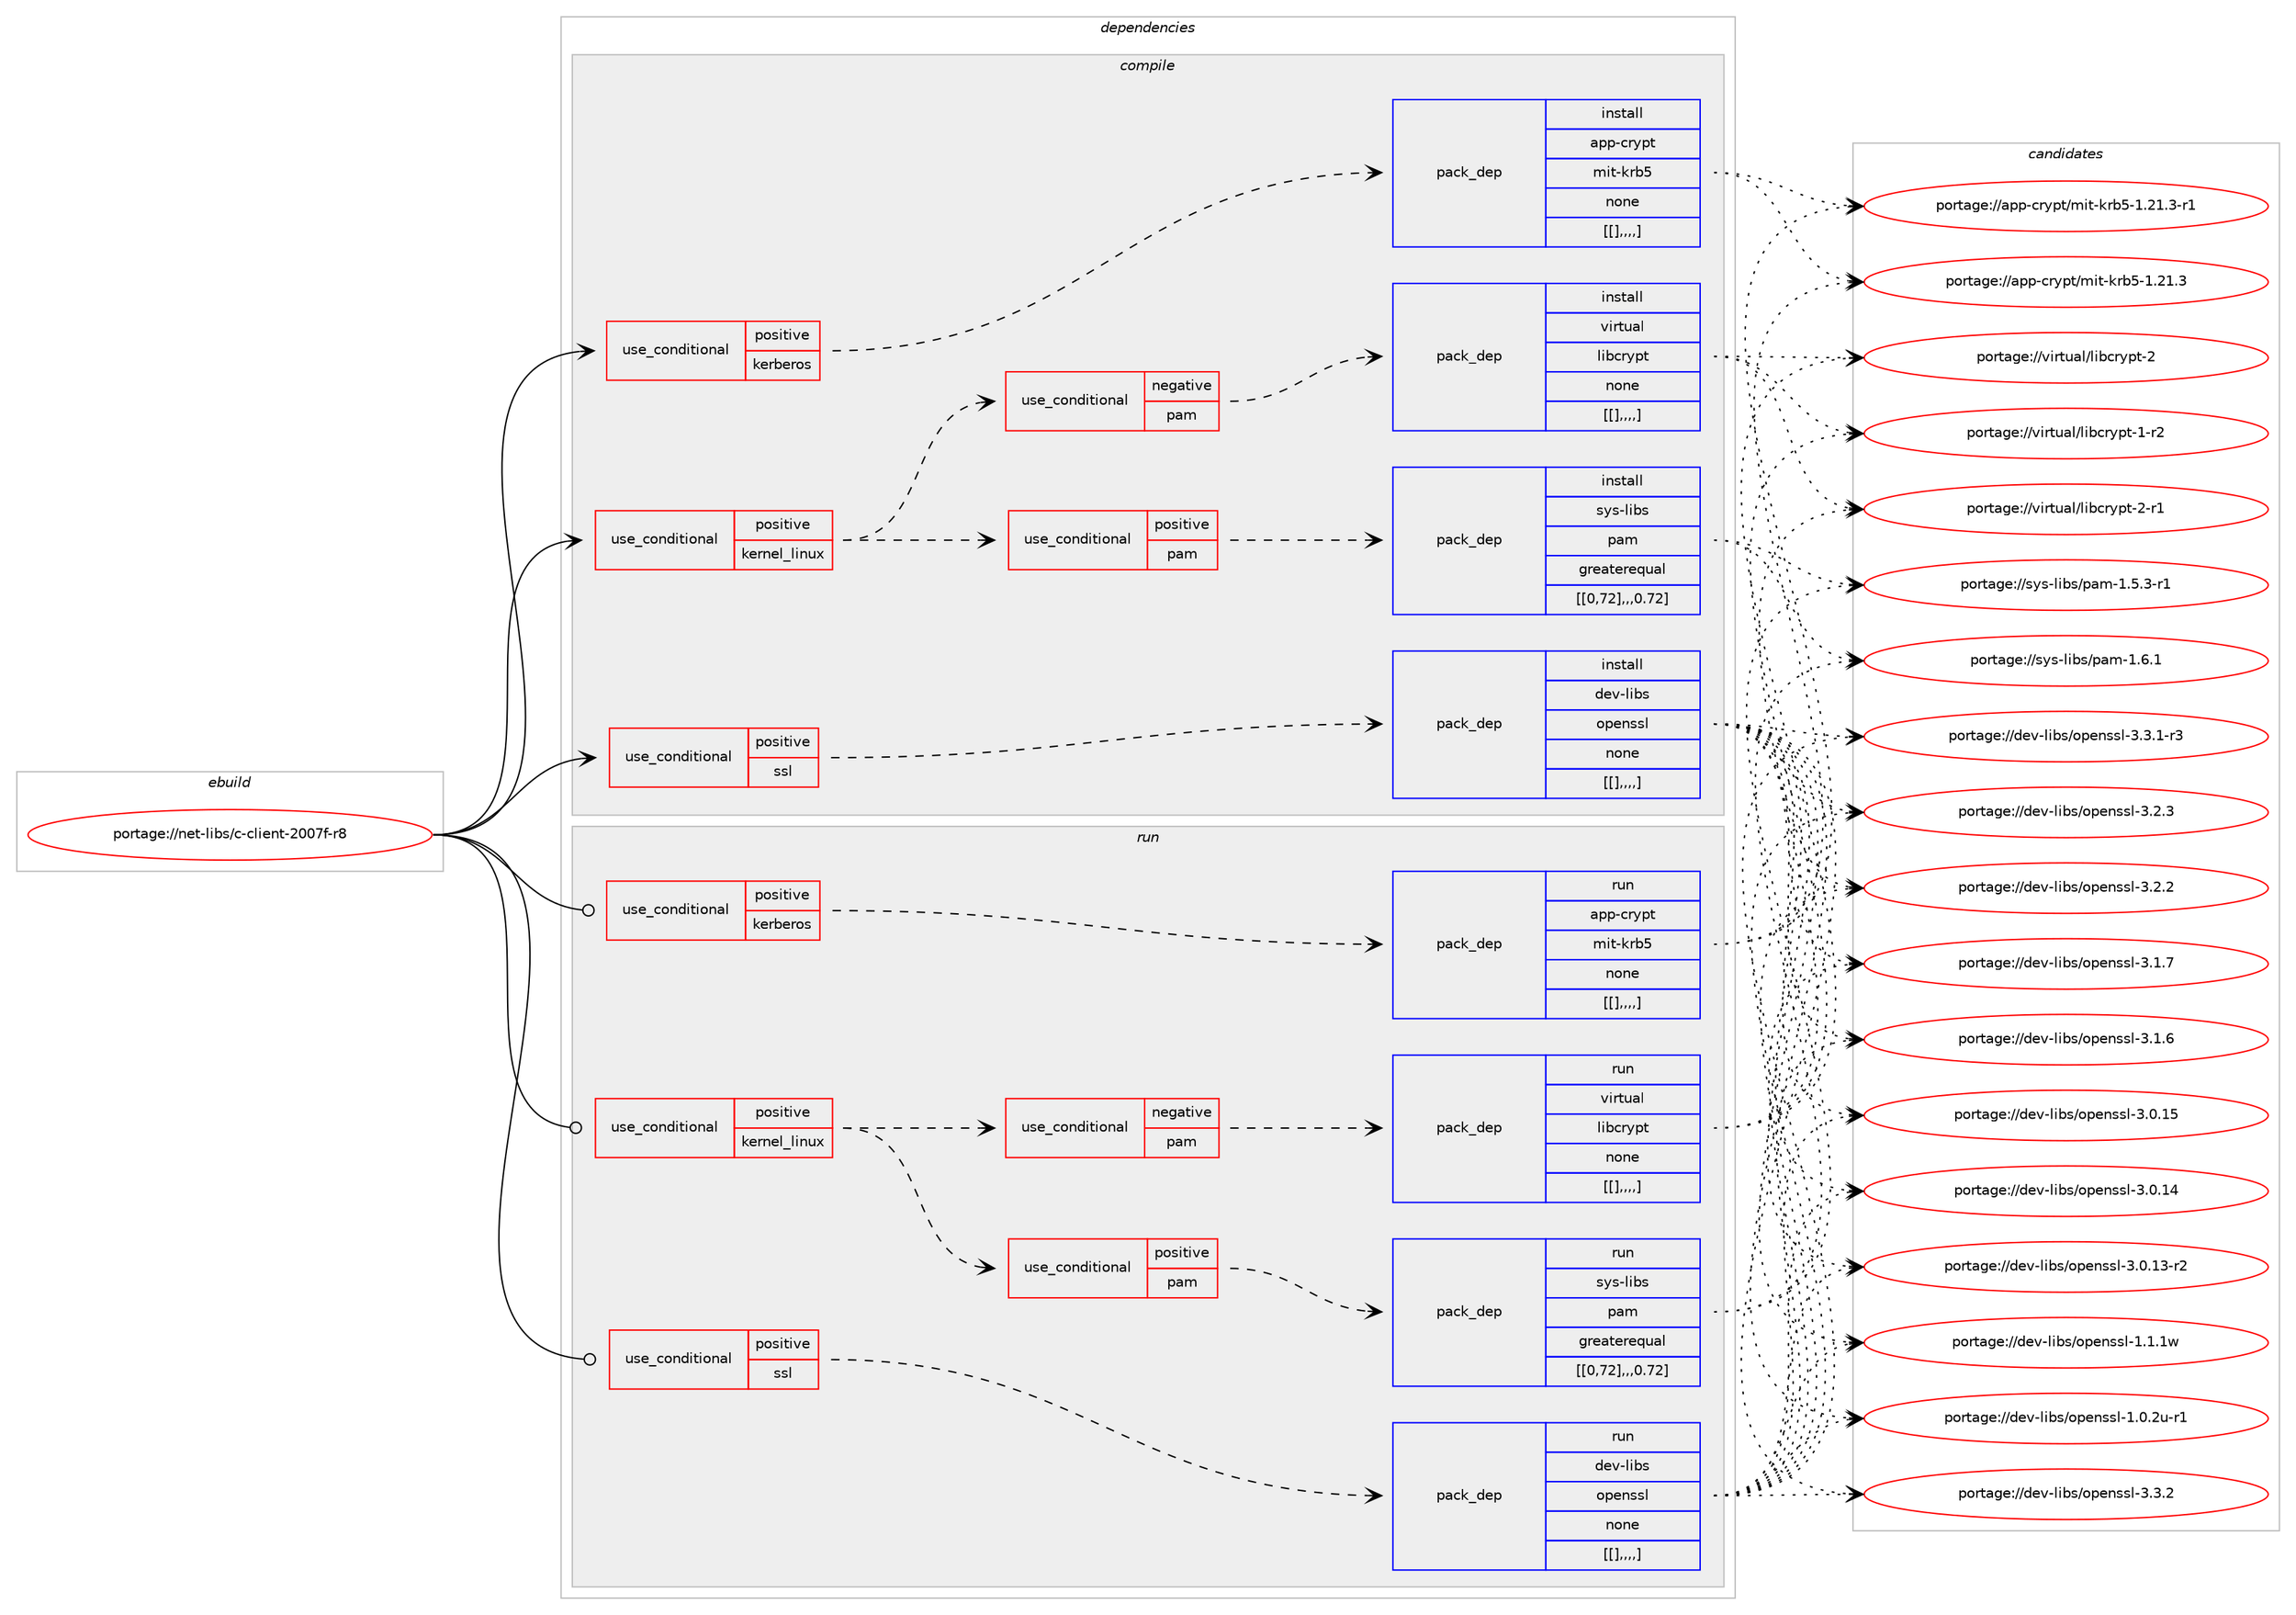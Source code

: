 digraph prolog {

# *************
# Graph options
# *************

newrank=true;
concentrate=true;
compound=true;
graph [rankdir=LR,fontname=Helvetica,fontsize=10,ranksep=1.5];#, ranksep=2.5, nodesep=0.2];
edge  [arrowhead=vee];
node  [fontname=Helvetica,fontsize=10];

# **********
# The ebuild
# **********

subgraph cluster_leftcol {
color=gray;
label=<<i>ebuild</i>>;
id [label="portage://net-libs/c-client-2007f-r8", color=red, width=4, href="../net-libs/c-client-2007f-r8.svg"];
}

# ****************
# The dependencies
# ****************

subgraph cluster_midcol {
color=gray;
label=<<i>dependencies</i>>;
subgraph cluster_compile {
fillcolor="#eeeeee";
style=filled;
label=<<i>compile</i>>;
subgraph cond99575 {
dependency380636 [label=<<TABLE BORDER="0" CELLBORDER="1" CELLSPACING="0" CELLPADDING="4"><TR><TD ROWSPAN="3" CELLPADDING="10">use_conditional</TD></TR><TR><TD>positive</TD></TR><TR><TD>kerberos</TD></TR></TABLE>>, shape=none, color=red];
subgraph pack278146 {
dependency380652 [label=<<TABLE BORDER="0" CELLBORDER="1" CELLSPACING="0" CELLPADDING="4" WIDTH="220"><TR><TD ROWSPAN="6" CELLPADDING="30">pack_dep</TD></TR><TR><TD WIDTH="110">install</TD></TR><TR><TD>app-crypt</TD></TR><TR><TD>mit-krb5</TD></TR><TR><TD>none</TD></TR><TR><TD>[[],,,,]</TD></TR></TABLE>>, shape=none, color=blue];
}
dependency380636:e -> dependency380652:w [weight=20,style="dashed",arrowhead="vee"];
}
id:e -> dependency380636:w [weight=20,style="solid",arrowhead="vee"];
subgraph cond99592 {
dependency380657 [label=<<TABLE BORDER="0" CELLBORDER="1" CELLSPACING="0" CELLPADDING="4"><TR><TD ROWSPAN="3" CELLPADDING="10">use_conditional</TD></TR><TR><TD>positive</TD></TR><TR><TD>kernel_linux</TD></TR></TABLE>>, shape=none, color=red];
subgraph cond99593 {
dependency380696 [label=<<TABLE BORDER="0" CELLBORDER="1" CELLSPACING="0" CELLPADDING="4"><TR><TD ROWSPAN="3" CELLPADDING="10">use_conditional</TD></TR><TR><TD>positive</TD></TR><TR><TD>pam</TD></TR></TABLE>>, shape=none, color=red];
subgraph pack278186 {
dependency380730 [label=<<TABLE BORDER="0" CELLBORDER="1" CELLSPACING="0" CELLPADDING="4" WIDTH="220"><TR><TD ROWSPAN="6" CELLPADDING="30">pack_dep</TD></TR><TR><TD WIDTH="110">install</TD></TR><TR><TD>sys-libs</TD></TR><TR><TD>pam</TD></TR><TR><TD>greaterequal</TD></TR><TR><TD>[[0,72],,,0.72]</TD></TR></TABLE>>, shape=none, color=blue];
}
dependency380696:e -> dependency380730:w [weight=20,style="dashed",arrowhead="vee"];
}
dependency380657:e -> dependency380696:w [weight=20,style="dashed",arrowhead="vee"];
subgraph cond99618 {
dependency380734 [label=<<TABLE BORDER="0" CELLBORDER="1" CELLSPACING="0" CELLPADDING="4"><TR><TD ROWSPAN="3" CELLPADDING="10">use_conditional</TD></TR><TR><TD>negative</TD></TR><TR><TD>pam</TD></TR></TABLE>>, shape=none, color=red];
subgraph pack278227 {
dependency380813 [label=<<TABLE BORDER="0" CELLBORDER="1" CELLSPACING="0" CELLPADDING="4" WIDTH="220"><TR><TD ROWSPAN="6" CELLPADDING="30">pack_dep</TD></TR><TR><TD WIDTH="110">install</TD></TR><TR><TD>virtual</TD></TR><TR><TD>libcrypt</TD></TR><TR><TD>none</TD></TR><TR><TD>[[],,,,]</TD></TR></TABLE>>, shape=none, color=blue];
}
dependency380734:e -> dependency380813:w [weight=20,style="dashed",arrowhead="vee"];
}
dependency380657:e -> dependency380734:w [weight=20,style="dashed",arrowhead="vee"];
}
id:e -> dependency380657:w [weight=20,style="solid",arrowhead="vee"];
subgraph cond99651 {
dependency380835 [label=<<TABLE BORDER="0" CELLBORDER="1" CELLSPACING="0" CELLPADDING="4"><TR><TD ROWSPAN="3" CELLPADDING="10">use_conditional</TD></TR><TR><TD>positive</TD></TR><TR><TD>ssl</TD></TR></TABLE>>, shape=none, color=red];
subgraph pack278286 {
dependency380874 [label=<<TABLE BORDER="0" CELLBORDER="1" CELLSPACING="0" CELLPADDING="4" WIDTH="220"><TR><TD ROWSPAN="6" CELLPADDING="30">pack_dep</TD></TR><TR><TD WIDTH="110">install</TD></TR><TR><TD>dev-libs</TD></TR><TR><TD>openssl</TD></TR><TR><TD>none</TD></TR><TR><TD>[[],,,,]</TD></TR></TABLE>>, shape=none, color=blue];
}
dependency380835:e -> dependency380874:w [weight=20,style="dashed",arrowhead="vee"];
}
id:e -> dependency380835:w [weight=20,style="solid",arrowhead="vee"];
}
subgraph cluster_compileandrun {
fillcolor="#eeeeee";
style=filled;
label=<<i>compile and run</i>>;
}
subgraph cluster_run {
fillcolor="#eeeeee";
style=filled;
label=<<i>run</i>>;
subgraph cond99680 {
dependency380908 [label=<<TABLE BORDER="0" CELLBORDER="1" CELLSPACING="0" CELLPADDING="4"><TR><TD ROWSPAN="3" CELLPADDING="10">use_conditional</TD></TR><TR><TD>positive</TD></TR><TR><TD>kerberos</TD></TR></TABLE>>, shape=none, color=red];
subgraph pack278306 {
dependency380911 [label=<<TABLE BORDER="0" CELLBORDER="1" CELLSPACING="0" CELLPADDING="4" WIDTH="220"><TR><TD ROWSPAN="6" CELLPADDING="30">pack_dep</TD></TR><TR><TD WIDTH="110">run</TD></TR><TR><TD>app-crypt</TD></TR><TR><TD>mit-krb5</TD></TR><TR><TD>none</TD></TR><TR><TD>[[],,,,]</TD></TR></TABLE>>, shape=none, color=blue];
}
dependency380908:e -> dependency380911:w [weight=20,style="dashed",arrowhead="vee"];
}
id:e -> dependency380908:w [weight=20,style="solid",arrowhead="odot"];
subgraph cond99687 {
dependency380934 [label=<<TABLE BORDER="0" CELLBORDER="1" CELLSPACING="0" CELLPADDING="4"><TR><TD ROWSPAN="3" CELLPADDING="10">use_conditional</TD></TR><TR><TD>positive</TD></TR><TR><TD>kernel_linux</TD></TR></TABLE>>, shape=none, color=red];
subgraph cond99702 {
dependency380974 [label=<<TABLE BORDER="0" CELLBORDER="1" CELLSPACING="0" CELLPADDING="4"><TR><TD ROWSPAN="3" CELLPADDING="10">use_conditional</TD></TR><TR><TD>positive</TD></TR><TR><TD>pam</TD></TR></TABLE>>, shape=none, color=red];
subgraph pack278365 {
dependency380999 [label=<<TABLE BORDER="0" CELLBORDER="1" CELLSPACING="0" CELLPADDING="4" WIDTH="220"><TR><TD ROWSPAN="6" CELLPADDING="30">pack_dep</TD></TR><TR><TD WIDTH="110">run</TD></TR><TR><TD>sys-libs</TD></TR><TR><TD>pam</TD></TR><TR><TD>greaterequal</TD></TR><TR><TD>[[0,72],,,0.72]</TD></TR></TABLE>>, shape=none, color=blue];
}
dependency380974:e -> dependency380999:w [weight=20,style="dashed",arrowhead="vee"];
}
dependency380934:e -> dependency380974:w [weight=20,style="dashed",arrowhead="vee"];
subgraph cond99708 {
dependency381020 [label=<<TABLE BORDER="0" CELLBORDER="1" CELLSPACING="0" CELLPADDING="4"><TR><TD ROWSPAN="3" CELLPADDING="10">use_conditional</TD></TR><TR><TD>negative</TD></TR><TR><TD>pam</TD></TR></TABLE>>, shape=none, color=red];
subgraph pack278385 {
dependency381041 [label=<<TABLE BORDER="0" CELLBORDER="1" CELLSPACING="0" CELLPADDING="4" WIDTH="220"><TR><TD ROWSPAN="6" CELLPADDING="30">pack_dep</TD></TR><TR><TD WIDTH="110">run</TD></TR><TR><TD>virtual</TD></TR><TR><TD>libcrypt</TD></TR><TR><TD>none</TD></TR><TR><TD>[[],,,,]</TD></TR></TABLE>>, shape=none, color=blue];
}
dependency381020:e -> dependency381041:w [weight=20,style="dashed",arrowhead="vee"];
}
dependency380934:e -> dependency381020:w [weight=20,style="dashed",arrowhead="vee"];
}
id:e -> dependency380934:w [weight=20,style="solid",arrowhead="odot"];
subgraph cond99730 {
dependency381083 [label=<<TABLE BORDER="0" CELLBORDER="1" CELLSPACING="0" CELLPADDING="4"><TR><TD ROWSPAN="3" CELLPADDING="10">use_conditional</TD></TR><TR><TD>positive</TD></TR><TR><TD>ssl</TD></TR></TABLE>>, shape=none, color=red];
subgraph pack278423 {
dependency381086 [label=<<TABLE BORDER="0" CELLBORDER="1" CELLSPACING="0" CELLPADDING="4" WIDTH="220"><TR><TD ROWSPAN="6" CELLPADDING="30">pack_dep</TD></TR><TR><TD WIDTH="110">run</TD></TR><TR><TD>dev-libs</TD></TR><TR><TD>openssl</TD></TR><TR><TD>none</TD></TR><TR><TD>[[],,,,]</TD></TR></TABLE>>, shape=none, color=blue];
}
dependency381083:e -> dependency381086:w [weight=20,style="dashed",arrowhead="vee"];
}
id:e -> dependency381083:w [weight=20,style="solid",arrowhead="odot"];
}
}

# **************
# The candidates
# **************

subgraph cluster_choices {
rank=same;
color=gray;
label=<<i>candidates</i>>;

subgraph choice276499 {
color=black;
nodesep=1;
choice97112112459911412111211647109105116451071149853454946504946514511449 [label="portage://app-crypt/mit-krb5-1.21.3-r1", color=red, width=4,href="../app-crypt/mit-krb5-1.21.3-r1.svg"];
choice9711211245991141211121164710910511645107114985345494650494651 [label="portage://app-crypt/mit-krb5-1.21.3", color=red, width=4,href="../app-crypt/mit-krb5-1.21.3.svg"];
dependency380652:e -> choice97112112459911412111211647109105116451071149853454946504946514511449:w [style=dotted,weight="100"];
dependency380652:e -> choice9711211245991141211121164710910511645107114985345494650494651:w [style=dotted,weight="100"];
}
subgraph choice276504 {
color=black;
nodesep=1;
choice11512111545108105981154711297109454946544649 [label="portage://sys-libs/pam-1.6.1", color=red, width=4,href="../sys-libs/pam-1.6.1.svg"];
choice115121115451081059811547112971094549465346514511449 [label="portage://sys-libs/pam-1.5.3-r1", color=red, width=4,href="../sys-libs/pam-1.5.3-r1.svg"];
dependency380730:e -> choice11512111545108105981154711297109454946544649:w [style=dotted,weight="100"];
dependency380730:e -> choice115121115451081059811547112971094549465346514511449:w [style=dotted,weight="100"];
}
subgraph choice276509 {
color=black;
nodesep=1;
choice1181051141161179710847108105989911412111211645504511449 [label="portage://virtual/libcrypt-2-r1", color=red, width=4,href="../virtual/libcrypt-2-r1.svg"];
choice118105114116117971084710810598991141211121164550 [label="portage://virtual/libcrypt-2", color=red, width=4,href="../virtual/libcrypt-2.svg"];
choice1181051141161179710847108105989911412111211645494511450 [label="portage://virtual/libcrypt-1-r2", color=red, width=4,href="../virtual/libcrypt-1-r2.svg"];
dependency380813:e -> choice1181051141161179710847108105989911412111211645504511449:w [style=dotted,weight="100"];
dependency380813:e -> choice118105114116117971084710810598991141211121164550:w [style=dotted,weight="100"];
dependency380813:e -> choice1181051141161179710847108105989911412111211645494511450:w [style=dotted,weight="100"];
}
subgraph choice276516 {
color=black;
nodesep=1;
choice100101118451081059811547111112101110115115108455146514650 [label="portage://dev-libs/openssl-3.3.2", color=red, width=4,href="../dev-libs/openssl-3.3.2.svg"];
choice1001011184510810598115471111121011101151151084551465146494511451 [label="portage://dev-libs/openssl-3.3.1-r3", color=red, width=4,href="../dev-libs/openssl-3.3.1-r3.svg"];
choice100101118451081059811547111112101110115115108455146504651 [label="portage://dev-libs/openssl-3.2.3", color=red, width=4,href="../dev-libs/openssl-3.2.3.svg"];
choice100101118451081059811547111112101110115115108455146504650 [label="portage://dev-libs/openssl-3.2.2", color=red, width=4,href="../dev-libs/openssl-3.2.2.svg"];
choice100101118451081059811547111112101110115115108455146494655 [label="portage://dev-libs/openssl-3.1.7", color=red, width=4,href="../dev-libs/openssl-3.1.7.svg"];
choice100101118451081059811547111112101110115115108455146494654 [label="portage://dev-libs/openssl-3.1.6", color=red, width=4,href="../dev-libs/openssl-3.1.6.svg"];
choice10010111845108105981154711111210111011511510845514648464953 [label="portage://dev-libs/openssl-3.0.15", color=red, width=4,href="../dev-libs/openssl-3.0.15.svg"];
choice10010111845108105981154711111210111011511510845514648464952 [label="portage://dev-libs/openssl-3.0.14", color=red, width=4,href="../dev-libs/openssl-3.0.14.svg"];
choice100101118451081059811547111112101110115115108455146484649514511450 [label="portage://dev-libs/openssl-3.0.13-r2", color=red, width=4,href="../dev-libs/openssl-3.0.13-r2.svg"];
choice100101118451081059811547111112101110115115108454946494649119 [label="portage://dev-libs/openssl-1.1.1w", color=red, width=4,href="../dev-libs/openssl-1.1.1w.svg"];
choice1001011184510810598115471111121011101151151084549464846501174511449 [label="portage://dev-libs/openssl-1.0.2u-r1", color=red, width=4,href="../dev-libs/openssl-1.0.2u-r1.svg"];
dependency380874:e -> choice100101118451081059811547111112101110115115108455146514650:w [style=dotted,weight="100"];
dependency380874:e -> choice1001011184510810598115471111121011101151151084551465146494511451:w [style=dotted,weight="100"];
dependency380874:e -> choice100101118451081059811547111112101110115115108455146504651:w [style=dotted,weight="100"];
dependency380874:e -> choice100101118451081059811547111112101110115115108455146504650:w [style=dotted,weight="100"];
dependency380874:e -> choice100101118451081059811547111112101110115115108455146494655:w [style=dotted,weight="100"];
dependency380874:e -> choice100101118451081059811547111112101110115115108455146494654:w [style=dotted,weight="100"];
dependency380874:e -> choice10010111845108105981154711111210111011511510845514648464953:w [style=dotted,weight="100"];
dependency380874:e -> choice10010111845108105981154711111210111011511510845514648464952:w [style=dotted,weight="100"];
dependency380874:e -> choice100101118451081059811547111112101110115115108455146484649514511450:w [style=dotted,weight="100"];
dependency380874:e -> choice100101118451081059811547111112101110115115108454946494649119:w [style=dotted,weight="100"];
dependency380874:e -> choice1001011184510810598115471111121011101151151084549464846501174511449:w [style=dotted,weight="100"];
}
subgraph choice276529 {
color=black;
nodesep=1;
choice97112112459911412111211647109105116451071149853454946504946514511449 [label="portage://app-crypt/mit-krb5-1.21.3-r1", color=red, width=4,href="../app-crypt/mit-krb5-1.21.3-r1.svg"];
choice9711211245991141211121164710910511645107114985345494650494651 [label="portage://app-crypt/mit-krb5-1.21.3", color=red, width=4,href="../app-crypt/mit-krb5-1.21.3.svg"];
dependency380911:e -> choice97112112459911412111211647109105116451071149853454946504946514511449:w [style=dotted,weight="100"];
dependency380911:e -> choice9711211245991141211121164710910511645107114985345494650494651:w [style=dotted,weight="100"];
}
subgraph choice276563 {
color=black;
nodesep=1;
choice11512111545108105981154711297109454946544649 [label="portage://sys-libs/pam-1.6.1", color=red, width=4,href="../sys-libs/pam-1.6.1.svg"];
choice115121115451081059811547112971094549465346514511449 [label="portage://sys-libs/pam-1.5.3-r1", color=red, width=4,href="../sys-libs/pam-1.5.3-r1.svg"];
dependency380999:e -> choice11512111545108105981154711297109454946544649:w [style=dotted,weight="100"];
dependency380999:e -> choice115121115451081059811547112971094549465346514511449:w [style=dotted,weight="100"];
}
subgraph choice276587 {
color=black;
nodesep=1;
choice1181051141161179710847108105989911412111211645504511449 [label="portage://virtual/libcrypt-2-r1", color=red, width=4,href="../virtual/libcrypt-2-r1.svg"];
choice118105114116117971084710810598991141211121164550 [label="portage://virtual/libcrypt-2", color=red, width=4,href="../virtual/libcrypt-2.svg"];
choice1181051141161179710847108105989911412111211645494511450 [label="portage://virtual/libcrypt-1-r2", color=red, width=4,href="../virtual/libcrypt-1-r2.svg"];
dependency381041:e -> choice1181051141161179710847108105989911412111211645504511449:w [style=dotted,weight="100"];
dependency381041:e -> choice118105114116117971084710810598991141211121164550:w [style=dotted,weight="100"];
dependency381041:e -> choice1181051141161179710847108105989911412111211645494511450:w [style=dotted,weight="100"];
}
subgraph choice276602 {
color=black;
nodesep=1;
choice100101118451081059811547111112101110115115108455146514650 [label="portage://dev-libs/openssl-3.3.2", color=red, width=4,href="../dev-libs/openssl-3.3.2.svg"];
choice1001011184510810598115471111121011101151151084551465146494511451 [label="portage://dev-libs/openssl-3.3.1-r3", color=red, width=4,href="../dev-libs/openssl-3.3.1-r3.svg"];
choice100101118451081059811547111112101110115115108455146504651 [label="portage://dev-libs/openssl-3.2.3", color=red, width=4,href="../dev-libs/openssl-3.2.3.svg"];
choice100101118451081059811547111112101110115115108455146504650 [label="portage://dev-libs/openssl-3.2.2", color=red, width=4,href="../dev-libs/openssl-3.2.2.svg"];
choice100101118451081059811547111112101110115115108455146494655 [label="portage://dev-libs/openssl-3.1.7", color=red, width=4,href="../dev-libs/openssl-3.1.7.svg"];
choice100101118451081059811547111112101110115115108455146494654 [label="portage://dev-libs/openssl-3.1.6", color=red, width=4,href="../dev-libs/openssl-3.1.6.svg"];
choice10010111845108105981154711111210111011511510845514648464953 [label="portage://dev-libs/openssl-3.0.15", color=red, width=4,href="../dev-libs/openssl-3.0.15.svg"];
choice10010111845108105981154711111210111011511510845514648464952 [label="portage://dev-libs/openssl-3.0.14", color=red, width=4,href="../dev-libs/openssl-3.0.14.svg"];
choice100101118451081059811547111112101110115115108455146484649514511450 [label="portage://dev-libs/openssl-3.0.13-r2", color=red, width=4,href="../dev-libs/openssl-3.0.13-r2.svg"];
choice100101118451081059811547111112101110115115108454946494649119 [label="portage://dev-libs/openssl-1.1.1w", color=red, width=4,href="../dev-libs/openssl-1.1.1w.svg"];
choice1001011184510810598115471111121011101151151084549464846501174511449 [label="portage://dev-libs/openssl-1.0.2u-r1", color=red, width=4,href="../dev-libs/openssl-1.0.2u-r1.svg"];
dependency381086:e -> choice100101118451081059811547111112101110115115108455146514650:w [style=dotted,weight="100"];
dependency381086:e -> choice1001011184510810598115471111121011101151151084551465146494511451:w [style=dotted,weight="100"];
dependency381086:e -> choice100101118451081059811547111112101110115115108455146504651:w [style=dotted,weight="100"];
dependency381086:e -> choice100101118451081059811547111112101110115115108455146504650:w [style=dotted,weight="100"];
dependency381086:e -> choice100101118451081059811547111112101110115115108455146494655:w [style=dotted,weight="100"];
dependency381086:e -> choice100101118451081059811547111112101110115115108455146494654:w [style=dotted,weight="100"];
dependency381086:e -> choice10010111845108105981154711111210111011511510845514648464953:w [style=dotted,weight="100"];
dependency381086:e -> choice10010111845108105981154711111210111011511510845514648464952:w [style=dotted,weight="100"];
dependency381086:e -> choice100101118451081059811547111112101110115115108455146484649514511450:w [style=dotted,weight="100"];
dependency381086:e -> choice100101118451081059811547111112101110115115108454946494649119:w [style=dotted,weight="100"];
dependency381086:e -> choice1001011184510810598115471111121011101151151084549464846501174511449:w [style=dotted,weight="100"];
}
}

}
